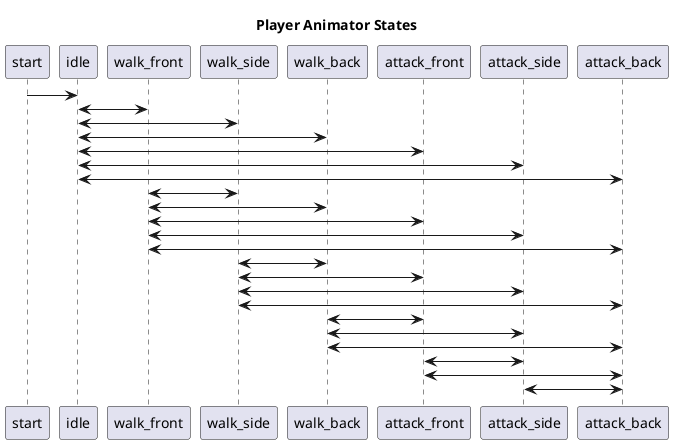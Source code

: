 @startuml
title: Player Animator States
start -> idle
idle <-> walk_front
idle <-> walk_side
idle <-> walk_back
idle <-> attack_front
idle <-> attack_side
idle <-> attack_back
walk_front <-> walk_side
walk_front <-> walk_back
walk_front <-> attack_front
walk_front <-> attack_side
walk_front <-> attack_back
walk_side <-> walk_back
walk_side <-> attack_front
walk_side <-> attack_side
walk_side <-> attack_back
walk_back <-> attack_front
walk_back <-> attack_side
walk_back <-> attack_back
attack_front <-> attack_side
attack_front <-> attack_back
attack_side <-> attack_back
@enduml
